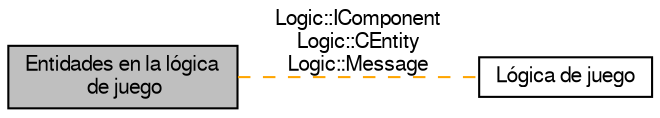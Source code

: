 digraph "Entidades en la lógica de juego"
{
  edge [fontname="FreeSans",fontsize="10",labelfontname="FreeSans",labelfontsize="10"];
  node [fontname="FreeSans",fontsize="10",shape=record];
  rankdir=LR;
  Node1 [label="Lógica de juego",height=0.2,width=0.4,color="black", fillcolor="white", style="filled",URL="$group__logic_group.html",tooltip="La lógica de juego son las reglas del juego que se quiere implementar; aquí es donde se definen conce..."];
  Node0 [label="Entidades en la lógica\l de juego",height=0.2,width=0.4,color="black", fillcolor="grey75", style="filled", fontcolor="black"];
  Node0->Node1 [shape=plaintext, label="Logic::IComponent\nLogic::CEntity\nLogic::Message", color="orange", dir="none", style="dashed"];
}
